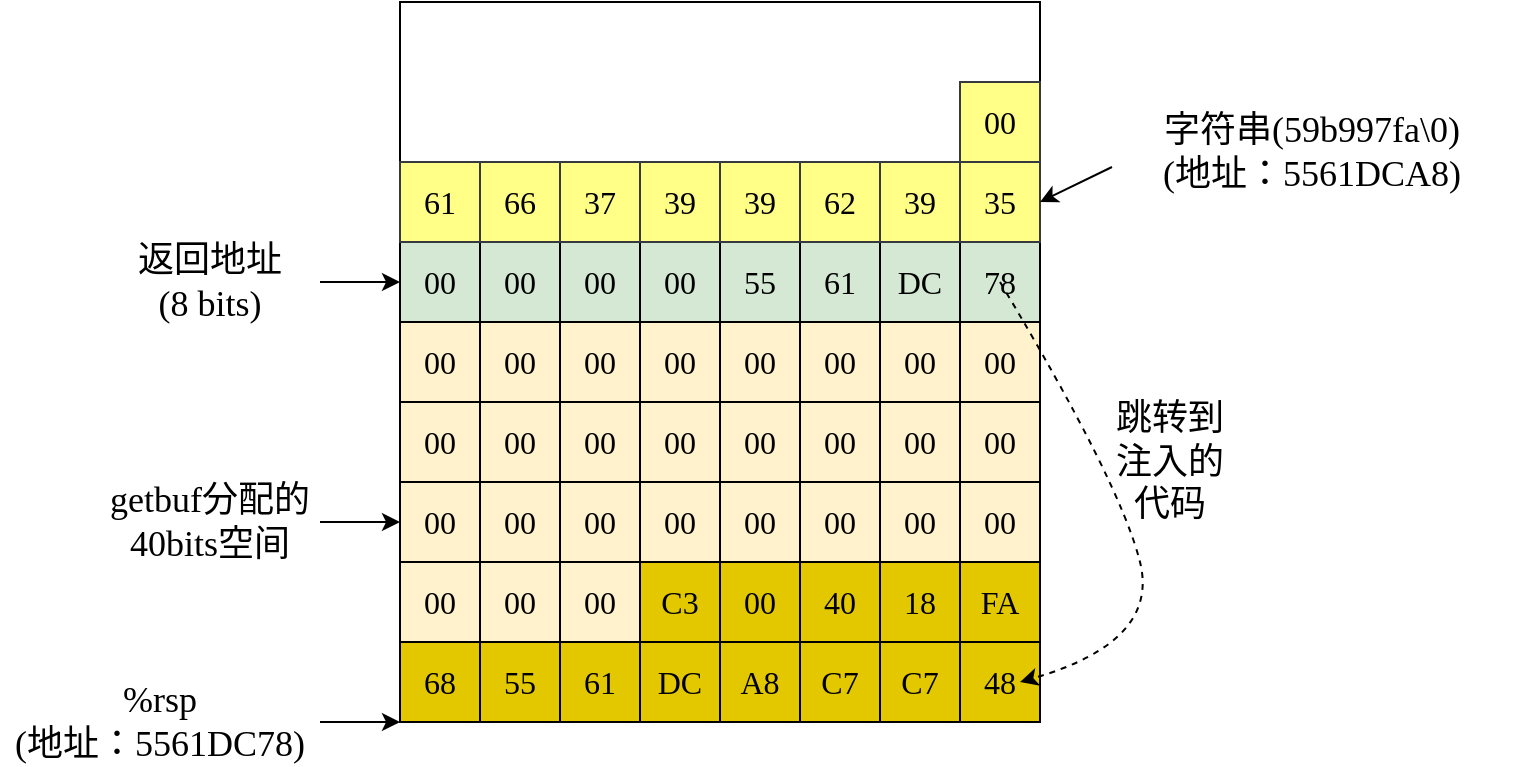 <mxfile>
    <diagram id="Xdzq0T5rtHVKRT2HmKXS" name="第 1 页">
        <mxGraphModel dx="906" dy="659" grid="1" gridSize="10" guides="1" tooltips="1" connect="1" arrows="1" fold="1" page="1" pageScale="1" pageWidth="827" pageHeight="1169" math="0" shadow="0">
            <root>
                <mxCell id="0"/>
                <mxCell id="1" parent="0"/>
                <mxCell id="2" value="" style="rounded=0;whiteSpace=wrap;html=1;fontFamily=JetBrains Mono;" parent="1" vertex="1">
                    <mxGeometry x="254" y="130" width="320" height="120" as="geometry"/>
                </mxCell>
                <mxCell id="3" value="&lt;div style=&quot;color: rgb(59, 59, 59); background-color: rgb(255, 255, 255); font-size: 16px; line-height: 22px;&quot;&gt;&lt;br&gt;&lt;/div&gt;" style="rounded=0;whiteSpace=wrap;html=1;fontFamily=JetBrains Mono;" parent="1" vertex="1">
                    <mxGeometry x="254" y="250" width="320" height="40" as="geometry"/>
                </mxCell>
                <mxCell id="4" value="" style="rounded=0;whiteSpace=wrap;html=1;fontSize=16;fontFamily=JetBrains Mono;" parent="1" vertex="1">
                    <mxGeometry x="254" y="290" width="320" height="200" as="geometry"/>
                </mxCell>
                <mxCell id="6" value="" style="edgeStyle=none;html=1;fontSize=18;fontFamily=JetBrains Mono;" parent="1" source="5" target="4" edge="1">
                    <mxGeometry relative="1" as="geometry"/>
                </mxCell>
                <mxCell id="5" value="&lt;font&gt;getbuf&lt;/font&gt;&lt;font face=&quot;思源黑体&quot;&gt;分配的40bits空间&lt;/font&gt;" style="text;html=1;strokeColor=none;fillColor=none;align=center;verticalAlign=middle;whiteSpace=wrap;rounded=0;fontSize=18;fontFamily=JetBrains Mono;" parent="1" vertex="1">
                    <mxGeometry x="104" y="375" width="110" height="30" as="geometry"/>
                </mxCell>
                <mxCell id="13" style="edgeStyle=none;html=1;exitX=1;exitY=0.5;exitDx=0;exitDy=0;entryX=0;entryY=0.5;entryDx=0;entryDy=0;fontSize=18;fontFamily=JetBrains Mono;" parent="1" source="10" target="3" edge="1">
                    <mxGeometry relative="1" as="geometry"/>
                </mxCell>
                <mxCell id="10" value="&lt;font face=&quot;思源黑体&quot;&gt;返回地址&lt;/font&gt;&lt;br&gt;&lt;font face=&quot;思源黑体&quot;&gt;(8 bits)&lt;/font&gt;" style="text;html=1;strokeColor=none;fillColor=none;align=center;verticalAlign=middle;whiteSpace=wrap;rounded=0;fontSize=18;fontFamily=JetBrains Mono;" parent="1" vertex="1">
                    <mxGeometry x="104" y="255" width="110" height="30" as="geometry"/>
                </mxCell>
                <mxCell id="16" style="edgeStyle=none;html=1;exitX=1;exitY=0.5;exitDx=0;exitDy=0;entryX=0;entryY=1;entryDx=0;entryDy=0;fontSize=18;fontFamily=JetBrains Mono;" parent="1" source="15" target="4" edge="1">
                    <mxGeometry relative="1" as="geometry"/>
                </mxCell>
                <mxCell id="15" value="&lt;font&gt;%rsp&lt;br&gt;&lt;font face=&quot;思源黑体&quot;&gt;(地址：5561DC78)&lt;/font&gt;&lt;/font&gt;" style="text;html=1;strokeColor=none;fillColor=none;align=center;verticalAlign=middle;whiteSpace=wrap;rounded=0;fontSize=18;fontFamily=JetBrains Mono;" parent="1" vertex="1">
                    <mxGeometry x="54" y="470" width="160" height="40" as="geometry"/>
                </mxCell>
                <mxCell id="17" value="&lt;span style=&quot;color: rgb(59, 59, 59); font-size: 16px; background-color: rgb(255, 255, 255);&quot;&gt;00&lt;/span&gt;" style="rounded=0;whiteSpace=wrap;html=1;fontSize=18;fontFamily=JetBrains Mono;" parent="1" vertex="1">
                    <mxGeometry x="254" y="250" width="40" height="40" as="geometry"/>
                </mxCell>
                <mxCell id="18" value="&lt;span style=&quot;color: rgb(59, 59, 59); font-size: 16px; background-color: rgb(255, 255, 255);&quot;&gt;00&lt;/span&gt;" style="rounded=0;whiteSpace=wrap;html=1;fontSize=18;fontFamily=JetBrains Mono;" parent="1" vertex="1">
                    <mxGeometry x="294" y="250" width="40" height="40" as="geometry"/>
                </mxCell>
                <mxCell id="19" value="&lt;span style=&quot;font-size: 16px;&quot;&gt;00&lt;/span&gt;" style="rounded=0;whiteSpace=wrap;html=1;fontSize=18;fillColor=#d5e8d4;strokeColor=#000000;fontColor=default;labelBackgroundColor=none;labelBorderColor=none;fontFamily=JetBrains Mono;" parent="1" vertex="1">
                    <mxGeometry x="334" y="250" width="40" height="40" as="geometry"/>
                </mxCell>
                <mxCell id="20" value="&lt;span style=&quot;font-size: 16px;&quot;&gt;00&lt;/span&gt;" style="rounded=0;whiteSpace=wrap;html=1;fontSize=18;fillColor=#d5e8d4;strokeColor=#000000;fontColor=default;labelBackgroundColor=none;labelBorderColor=none;fontFamily=JetBrains Mono;" parent="1" vertex="1">
                    <mxGeometry x="374" y="250" width="40" height="40" as="geometry"/>
                </mxCell>
                <mxCell id="21" value="&lt;font&gt;&lt;span style=&quot;font-size: 16px;&quot;&gt;55&lt;/span&gt;&lt;/font&gt;" style="rounded=0;whiteSpace=wrap;html=1;fontSize=18;fillColor=#d5e8d4;strokeColor=#000000;labelBackgroundColor=none;labelBorderColor=none;fontFamily=JetBrains Mono;" parent="1" vertex="1">
                    <mxGeometry x="414" y="250" width="40" height="40" as="geometry"/>
                </mxCell>
                <mxCell id="22" value="&lt;font&gt;&lt;span style=&quot;font-size: 16px;&quot;&gt;61&lt;/span&gt;&lt;/font&gt;" style="rounded=0;whiteSpace=wrap;html=1;fontSize=18;fillColor=#d5e8d4;strokeColor=#000000;labelBackgroundColor=none;labelBorderColor=none;fontFamily=JetBrains Mono;" parent="1" vertex="1">
                    <mxGeometry x="454" y="250" width="40" height="40" as="geometry"/>
                </mxCell>
                <mxCell id="23" value="&lt;font&gt;&lt;span style=&quot;font-size: 16px;&quot;&gt;DC&lt;/span&gt;&lt;/font&gt;" style="rounded=0;whiteSpace=wrap;html=1;fontSize=18;fillColor=#d5e8d4;strokeColor=#000000;labelBackgroundColor=none;labelBorderColor=none;fontFamily=JetBrains Mono;" parent="1" vertex="1">
                    <mxGeometry x="494" y="250" width="40" height="40" as="geometry"/>
                </mxCell>
                <mxCell id="24" value="&lt;span style=&quot;font-size: 16px;&quot;&gt;78&lt;/span&gt;" style="rounded=0;whiteSpace=wrap;html=1;fontSize=18;fillColor=#d5e8d4;strokeColor=#000000;labelBackgroundColor=none;labelBorderColor=none;fontFamily=JetBrains Mono;" parent="1" vertex="1">
                    <mxGeometry x="534" y="250" width="40" height="40" as="geometry"/>
                </mxCell>
                <mxCell id="25" value="&lt;span style=&quot;font-size: 16px;&quot;&gt;00&lt;/span&gt;" style="rounded=0;whiteSpace=wrap;html=1;fontSize=18;fillColor=#d5e8d4;strokeColor=#000000;fontColor=default;labelBackgroundColor=none;labelBorderColor=none;fontFamily=JetBrains Mono;" parent="1" vertex="1">
                    <mxGeometry x="254" y="250" width="40" height="40" as="geometry"/>
                </mxCell>
                <mxCell id="26" value="&lt;span style=&quot;font-size: 16px;&quot;&gt;00&lt;/span&gt;" style="rounded=0;whiteSpace=wrap;html=1;fontSize=18;fillColor=#d5e8d4;strokeColor=#000000;fontColor=default;labelBackgroundColor=none;labelBorderColor=none;fontFamily=JetBrains Mono;" parent="1" vertex="1">
                    <mxGeometry x="294" y="250" width="40" height="40" as="geometry"/>
                </mxCell>
                <mxCell id="27" value="&lt;span style=&quot;font-size: 16px;&quot;&gt;48&lt;/span&gt;" style="rounded=0;whiteSpace=wrap;html=1;fontSize=18;labelBackgroundColor=none;labelBorderColor=none;fillColor=#e3c800;strokeColor=#000000;fontColor=#000000;fontFamily=JetBrains Mono;" parent="1" vertex="1">
                    <mxGeometry x="534" y="450" width="40" height="40" as="geometry"/>
                </mxCell>
                <mxCell id="30" value="&lt;span style=&quot;font-size: 16px;&quot;&gt;C7&lt;/span&gt;" style="rounded=0;whiteSpace=wrap;html=1;fontSize=18;labelBackgroundColor=none;labelBorderColor=none;fillColor=#e3c800;strokeColor=#000000;fontColor=#000000;fontFamily=JetBrains Mono;" parent="1" vertex="1">
                    <mxGeometry x="494" y="450" width="40" height="40" as="geometry"/>
                </mxCell>
                <mxCell id="70" value="&lt;span style=&quot;font-size: 16px;&quot;&gt;00&lt;/span&gt;" style="rounded=0;whiteSpace=wrap;html=1;fontSize=18;labelBackgroundColor=none;labelBorderColor=none;fillColor=#fff2cc;strokeColor=#000000;fontFamily=JetBrains Mono;" parent="1" vertex="1">
                    <mxGeometry x="414" y="450" width="40" height="40" as="geometry"/>
                </mxCell>
                <mxCell id="71" value="&lt;span style=&quot;font-size: 16px;&quot;&gt;00&lt;/span&gt;" style="rounded=0;whiteSpace=wrap;html=1;fontSize=18;labelBackgroundColor=none;labelBorderColor=none;fillColor=#fff2cc;strokeColor=#000000;fontFamily=JetBrains Mono;" parent="1" vertex="1">
                    <mxGeometry x="454" y="450" width="40" height="40" as="geometry"/>
                </mxCell>
                <mxCell id="72" value="&lt;span style=&quot;font-size: 16px;&quot;&gt;A8&lt;/span&gt;" style="rounded=0;whiteSpace=wrap;html=1;fontSize=18;labelBackgroundColor=none;labelBorderColor=none;fillColor=#e3c800;strokeColor=#000000;fontColor=#000000;fontFamily=JetBrains Mono;" parent="1" vertex="1">
                    <mxGeometry x="414" y="450" width="40" height="40" as="geometry"/>
                </mxCell>
                <mxCell id="73" value="&lt;span style=&quot;font-size: 16px;&quot;&gt;C7&lt;/span&gt;" style="rounded=0;whiteSpace=wrap;html=1;fontSize=18;labelBackgroundColor=none;labelBorderColor=none;fillColor=#e3c800;strokeColor=#000000;fontColor=#000000;fontFamily=JetBrains Mono;" parent="1" vertex="1">
                    <mxGeometry x="454" y="450" width="40" height="40" as="geometry"/>
                </mxCell>
                <mxCell id="74" value="&lt;span style=&quot;font-size: 16px;&quot;&gt;68&lt;/span&gt;" style="rounded=0;whiteSpace=wrap;html=1;fontSize=18;labelBackgroundColor=none;labelBorderColor=none;fillColor=#e3c800;strokeColor=#000000;fontColor=#000000;fontFamily=JetBrains Mono;" parent="1" vertex="1">
                    <mxGeometry x="254" y="450" width="40" height="40" as="geometry"/>
                </mxCell>
                <mxCell id="75" value="&lt;span style=&quot;font-size: 16px;&quot;&gt;55&lt;/span&gt;" style="rounded=0;whiteSpace=wrap;html=1;fontSize=18;labelBackgroundColor=none;labelBorderColor=none;fillColor=#e3c800;strokeColor=#000000;fontColor=#000000;fontFamily=JetBrains Mono;" parent="1" vertex="1">
                    <mxGeometry x="294" y="450" width="40" height="40" as="geometry"/>
                </mxCell>
                <mxCell id="76" value="&lt;span style=&quot;font-size: 16px;&quot;&gt;61&lt;/span&gt;" style="rounded=0;whiteSpace=wrap;html=1;fontSize=18;labelBackgroundColor=none;labelBorderColor=none;fillColor=#e3c800;strokeColor=#000000;fontColor=#000000;fontFamily=JetBrains Mono;" parent="1" vertex="1">
                    <mxGeometry x="334" y="450" width="40" height="40" as="geometry"/>
                </mxCell>
                <mxCell id="77" value="&lt;span style=&quot;font-size: 16px;&quot;&gt;DC&lt;/span&gt;" style="rounded=0;whiteSpace=wrap;html=1;fontSize=18;labelBackgroundColor=none;labelBorderColor=none;fillColor=#e3c800;strokeColor=#000000;fontColor=#000000;fontFamily=JetBrains Mono;" parent="1" vertex="1">
                    <mxGeometry x="374" y="450" width="40" height="40" as="geometry"/>
                </mxCell>
                <mxCell id="78" value="&lt;span style=&quot;font-size: 16px;&quot;&gt;00&lt;/span&gt;" style="rounded=0;whiteSpace=wrap;html=1;fontSize=18;labelBackgroundColor=none;labelBorderColor=none;fillColor=#fff2cc;strokeColor=#000000;fontFamily=JetBrains Mono;" parent="1" vertex="1">
                    <mxGeometry x="254" y="410" width="40" height="40" as="geometry"/>
                </mxCell>
                <mxCell id="79" value="&lt;span style=&quot;font-size: 16px;&quot;&gt;00&lt;/span&gt;" style="rounded=0;whiteSpace=wrap;html=1;fontSize=18;labelBackgroundColor=none;labelBorderColor=none;fillColor=#fff2cc;strokeColor=#000000;fontFamily=JetBrains Mono;" parent="1" vertex="1">
                    <mxGeometry x="294" y="410" width="40" height="40" as="geometry"/>
                </mxCell>
                <mxCell id="80" value="&lt;span style=&quot;font-size: 16px;&quot;&gt;00&lt;/span&gt;" style="rounded=0;whiteSpace=wrap;html=1;fontSize=18;labelBackgroundColor=none;labelBorderColor=none;fillColor=#fff2cc;strokeColor=#000000;fontFamily=JetBrains Mono;" parent="1" vertex="1">
                    <mxGeometry x="334" y="410" width="40" height="40" as="geometry"/>
                </mxCell>
                <mxCell id="81" value="&lt;span style=&quot;font-size: 16px;&quot;&gt;C3&lt;/span&gt;" style="rounded=0;whiteSpace=wrap;html=1;fontSize=18;labelBackgroundColor=none;labelBorderColor=none;fillColor=#e3c800;strokeColor=#000000;fontColor=#000000;fontFamily=JetBrains Mono;" parent="1" vertex="1">
                    <mxGeometry x="374" y="410" width="40" height="40" as="geometry"/>
                </mxCell>
                <mxCell id="82" value="&lt;span style=&quot;font-size: 16px;&quot;&gt;FA&lt;/span&gt;" style="rounded=0;whiteSpace=wrap;html=1;fontSize=18;labelBackgroundColor=none;labelBorderColor=none;fillColor=#e3c800;strokeColor=#000000;fontColor=#000000;fontFamily=JetBrains Mono;" parent="1" vertex="1">
                    <mxGeometry x="534" y="410" width="40" height="40" as="geometry"/>
                </mxCell>
                <mxCell id="83" value="&lt;span style=&quot;font-size: 16px;&quot;&gt;18&lt;/span&gt;" style="rounded=0;whiteSpace=wrap;html=1;fontSize=18;labelBackgroundColor=none;labelBorderColor=none;fillColor=#e3c800;strokeColor=#000000;fontColor=#000000;fontFamily=JetBrains Mono;" parent="1" vertex="1">
                    <mxGeometry x="494" y="410" width="40" height="40" as="geometry"/>
                </mxCell>
                <mxCell id="84" value="&lt;span style=&quot;font-size: 16px;&quot;&gt;40&lt;/span&gt;" style="rounded=0;whiteSpace=wrap;html=1;fontSize=18;labelBackgroundColor=none;labelBorderColor=none;fillColor=#e3c800;strokeColor=#000000;fontColor=#000000;fontFamily=JetBrains Mono;" parent="1" vertex="1">
                    <mxGeometry x="454" y="410" width="40" height="40" as="geometry"/>
                </mxCell>
                <mxCell id="85" value="&lt;span style=&quot;font-size: 16px;&quot;&gt;00&lt;/span&gt;" style="rounded=0;whiteSpace=wrap;html=1;fontSize=18;labelBackgroundColor=none;labelBorderColor=none;fillColor=#e3c800;strokeColor=#000000;fontColor=#000000;fontFamily=JetBrains Mono;" parent="1" vertex="1">
                    <mxGeometry x="414" y="410" width="40" height="40" as="geometry"/>
                </mxCell>
                <mxCell id="86" value="&lt;span style=&quot;font-size: 16px;&quot;&gt;00&lt;/span&gt;" style="rounded=0;whiteSpace=wrap;html=1;fontSize=18;labelBackgroundColor=none;labelBorderColor=none;fillColor=#fff2cc;strokeColor=#000000;fontFamily=JetBrains Mono;" parent="1" vertex="1">
                    <mxGeometry x="254" y="370" width="40" height="40" as="geometry"/>
                </mxCell>
                <mxCell id="87" value="&lt;span style=&quot;font-size: 16px;&quot;&gt;00&lt;/span&gt;" style="rounded=0;whiteSpace=wrap;html=1;fontSize=18;labelBackgroundColor=none;labelBorderColor=none;fillColor=#fff2cc;strokeColor=#000000;fontFamily=JetBrains Mono;" parent="1" vertex="1">
                    <mxGeometry x="294" y="370" width="40" height="40" as="geometry"/>
                </mxCell>
                <mxCell id="88" value="&lt;span style=&quot;font-size: 16px;&quot;&gt;00&lt;/span&gt;" style="rounded=0;whiteSpace=wrap;html=1;fontSize=18;labelBackgroundColor=none;labelBorderColor=none;fillColor=#fff2cc;strokeColor=#000000;fontFamily=JetBrains Mono;" parent="1" vertex="1">
                    <mxGeometry x="334" y="370" width="40" height="40" as="geometry"/>
                </mxCell>
                <mxCell id="89" value="&lt;span style=&quot;font-size: 16px;&quot;&gt;00&lt;/span&gt;" style="rounded=0;whiteSpace=wrap;html=1;fontSize=18;labelBackgroundColor=none;labelBorderColor=none;fillColor=#fff2cc;strokeColor=#000000;fontFamily=JetBrains Mono;" parent="1" vertex="1">
                    <mxGeometry x="374" y="370" width="40" height="40" as="geometry"/>
                </mxCell>
                <mxCell id="90" value="&lt;span style=&quot;font-size: 16px;&quot;&gt;00&lt;/span&gt;" style="rounded=0;whiteSpace=wrap;html=1;fontSize=18;labelBackgroundColor=none;labelBorderColor=none;fillColor=#fff2cc;strokeColor=#000000;fontFamily=JetBrains Mono;" parent="1" vertex="1">
                    <mxGeometry x="534" y="370" width="40" height="40" as="geometry"/>
                </mxCell>
                <mxCell id="91" value="&lt;span style=&quot;font-size: 16px;&quot;&gt;00&lt;/span&gt;" style="rounded=0;whiteSpace=wrap;html=1;fontSize=18;labelBackgroundColor=none;labelBorderColor=none;fillColor=#fff2cc;strokeColor=#000000;fontFamily=JetBrains Mono;" parent="1" vertex="1">
                    <mxGeometry x="494" y="370" width="40" height="40" as="geometry"/>
                </mxCell>
                <mxCell id="92" value="&lt;span style=&quot;font-size: 16px;&quot;&gt;00&lt;/span&gt;" style="rounded=0;whiteSpace=wrap;html=1;fontSize=18;labelBackgroundColor=none;labelBorderColor=none;fillColor=#fff2cc;strokeColor=#000000;fontFamily=JetBrains Mono;" parent="1" vertex="1">
                    <mxGeometry x="454" y="370" width="40" height="40" as="geometry"/>
                </mxCell>
                <mxCell id="93" value="&lt;span style=&quot;font-size: 16px;&quot;&gt;00&lt;/span&gt;" style="rounded=0;whiteSpace=wrap;html=1;fontSize=18;labelBackgroundColor=none;labelBorderColor=none;fillColor=#fff2cc;strokeColor=#000000;fontFamily=JetBrains Mono;" parent="1" vertex="1">
                    <mxGeometry x="414" y="370" width="40" height="40" as="geometry"/>
                </mxCell>
                <mxCell id="94" value="&lt;span style=&quot;font-size: 16px;&quot;&gt;00&lt;/span&gt;" style="rounded=0;whiteSpace=wrap;html=1;fontSize=18;labelBackgroundColor=none;labelBorderColor=none;fillColor=#fff2cc;strokeColor=#000000;fontFamily=JetBrains Mono;" parent="1" vertex="1">
                    <mxGeometry x="254" y="330" width="40" height="40" as="geometry"/>
                </mxCell>
                <mxCell id="95" value="&lt;span style=&quot;font-size: 16px;&quot;&gt;00&lt;/span&gt;" style="rounded=0;whiteSpace=wrap;html=1;fontSize=18;labelBackgroundColor=none;labelBorderColor=none;fillColor=#fff2cc;strokeColor=#000000;fontFamily=JetBrains Mono;" parent="1" vertex="1">
                    <mxGeometry x="294" y="330" width="40" height="40" as="geometry"/>
                </mxCell>
                <mxCell id="96" value="&lt;span style=&quot;font-size: 16px;&quot;&gt;00&lt;/span&gt;" style="rounded=0;whiteSpace=wrap;html=1;fontSize=18;labelBackgroundColor=none;labelBorderColor=none;fillColor=#fff2cc;strokeColor=#000000;fontFamily=JetBrains Mono;" parent="1" vertex="1">
                    <mxGeometry x="334" y="330" width="40" height="40" as="geometry"/>
                </mxCell>
                <mxCell id="97" value="&lt;span style=&quot;font-size: 16px;&quot;&gt;00&lt;/span&gt;" style="rounded=0;whiteSpace=wrap;html=1;fontSize=18;labelBackgroundColor=none;labelBorderColor=none;fillColor=#fff2cc;strokeColor=#000000;fontFamily=JetBrains Mono;" parent="1" vertex="1">
                    <mxGeometry x="374" y="330" width="40" height="40" as="geometry"/>
                </mxCell>
                <mxCell id="98" value="&lt;span style=&quot;font-size: 16px;&quot;&gt;00&lt;/span&gt;" style="rounded=0;whiteSpace=wrap;html=1;fontSize=18;labelBackgroundColor=none;labelBorderColor=none;fillColor=#fff2cc;strokeColor=#000000;fontFamily=JetBrains Mono;" parent="1" vertex="1">
                    <mxGeometry x="534" y="330" width="40" height="40" as="geometry"/>
                </mxCell>
                <mxCell id="99" value="&lt;span style=&quot;font-size: 16px;&quot;&gt;00&lt;/span&gt;" style="rounded=0;whiteSpace=wrap;html=1;fontSize=18;labelBackgroundColor=none;labelBorderColor=none;fillColor=#fff2cc;strokeColor=#000000;fontFamily=JetBrains Mono;" parent="1" vertex="1">
                    <mxGeometry x="494" y="330" width="40" height="40" as="geometry"/>
                </mxCell>
                <mxCell id="100" value="&lt;span style=&quot;font-size: 16px;&quot;&gt;00&lt;/span&gt;" style="rounded=0;whiteSpace=wrap;html=1;fontSize=18;labelBackgroundColor=none;labelBorderColor=none;fillColor=#fff2cc;strokeColor=#000000;fontFamily=JetBrains Mono;" parent="1" vertex="1">
                    <mxGeometry x="454" y="330" width="40" height="40" as="geometry"/>
                </mxCell>
                <mxCell id="101" value="&lt;span style=&quot;font-size: 16px;&quot;&gt;00&lt;/span&gt;" style="rounded=0;whiteSpace=wrap;html=1;fontSize=18;labelBackgroundColor=none;labelBorderColor=none;fillColor=#fff2cc;strokeColor=#000000;fontFamily=JetBrains Mono;" parent="1" vertex="1">
                    <mxGeometry x="414" y="330" width="40" height="40" as="geometry"/>
                </mxCell>
                <mxCell id="102" value="&lt;span style=&quot;font-size: 16px;&quot;&gt;00&lt;/span&gt;" style="rounded=0;whiteSpace=wrap;html=1;fontSize=18;labelBackgroundColor=none;labelBorderColor=none;fillColor=#fff2cc;strokeColor=#000000;fontFamily=JetBrains Mono;" parent="1" vertex="1">
                    <mxGeometry x="254" y="290" width="40" height="40" as="geometry"/>
                </mxCell>
                <mxCell id="103" value="&lt;span style=&quot;font-size: 16px;&quot;&gt;00&lt;/span&gt;" style="rounded=0;whiteSpace=wrap;html=1;fontSize=18;labelBackgroundColor=none;labelBorderColor=none;fillColor=#fff2cc;strokeColor=#000000;fontFamily=JetBrains Mono;" parent="1" vertex="1">
                    <mxGeometry x="294" y="290" width="40" height="40" as="geometry"/>
                </mxCell>
                <mxCell id="104" value="&lt;span style=&quot;font-size: 16px;&quot;&gt;00&lt;/span&gt;" style="rounded=0;whiteSpace=wrap;html=1;fontSize=18;labelBackgroundColor=none;labelBorderColor=none;fillColor=#fff2cc;strokeColor=#000000;fontFamily=JetBrains Mono;" parent="1" vertex="1">
                    <mxGeometry x="334" y="290" width="40" height="40" as="geometry"/>
                </mxCell>
                <mxCell id="105" value="&lt;span style=&quot;font-size: 16px;&quot;&gt;00&lt;/span&gt;" style="rounded=0;whiteSpace=wrap;html=1;fontSize=18;labelBackgroundColor=none;labelBorderColor=none;fillColor=#fff2cc;strokeColor=#000000;fontFamily=JetBrains Mono;" parent="1" vertex="1">
                    <mxGeometry x="374" y="290" width="40" height="40" as="geometry"/>
                </mxCell>
                <mxCell id="106" value="&lt;span style=&quot;font-size: 16px;&quot;&gt;00&lt;/span&gt;" style="rounded=0;whiteSpace=wrap;html=1;fontSize=18;labelBackgroundColor=none;labelBorderColor=none;fillColor=#fff2cc;strokeColor=#000000;fontFamily=JetBrains Mono;" parent="1" vertex="1">
                    <mxGeometry x="534" y="290" width="40" height="40" as="geometry"/>
                </mxCell>
                <mxCell id="107" value="&lt;span style=&quot;font-size: 16px;&quot;&gt;00&lt;/span&gt;" style="rounded=0;whiteSpace=wrap;html=1;fontSize=18;labelBackgroundColor=none;labelBorderColor=none;fillColor=#fff2cc;strokeColor=#000000;fontFamily=JetBrains Mono;" parent="1" vertex="1">
                    <mxGeometry x="494" y="290" width="40" height="40" as="geometry"/>
                </mxCell>
                <mxCell id="108" value="&lt;span style=&quot;font-size: 16px;&quot;&gt;00&lt;/span&gt;" style="rounded=0;whiteSpace=wrap;html=1;fontSize=18;labelBackgroundColor=none;labelBorderColor=none;fillColor=#fff2cc;strokeColor=#000000;fontFamily=JetBrains Mono;" parent="1" vertex="1">
                    <mxGeometry x="454" y="290" width="40" height="40" as="geometry"/>
                </mxCell>
                <mxCell id="109" value="&lt;span style=&quot;font-size: 16px;&quot;&gt;00&lt;/span&gt;" style="rounded=0;whiteSpace=wrap;html=1;fontSize=18;labelBackgroundColor=none;labelBorderColor=none;fillColor=#fff2cc;strokeColor=#000000;fontFamily=JetBrains Mono;" parent="1" vertex="1">
                    <mxGeometry x="414" y="290" width="40" height="40" as="geometry"/>
                </mxCell>
                <mxCell id="110" value="" style="curved=1;endArrow=classic;html=1;exitX=0.5;exitY=0.5;exitDx=0;exitDy=0;exitPerimeter=0;dashed=1;entryX=0.75;entryY=0.5;entryDx=0;entryDy=0;entryPerimeter=0;fontFamily=JetBrains Mono;" parent="1" source="24" target="27" edge="1">
                    <mxGeometry width="50" height="50" relative="1" as="geometry">
                        <mxPoint x="354" y="360" as="sourcePoint"/>
                        <mxPoint x="594" y="470" as="targetPoint"/>
                        <Array as="points">
                            <mxPoint x="614" y="370"/>
                            <mxPoint x="634" y="450"/>
                        </Array>
                    </mxGeometry>
                </mxCell>
                <mxCell id="111" value="&lt;font face=&quot;思源黑体&quot;&gt;跳转到注入的代码&lt;/font&gt;" style="text;html=1;strokeColor=none;fillColor=none;align=center;verticalAlign=middle;whiteSpace=wrap;rounded=0;fontSize=18;fontFamily=JetBrains Mono;" parent="1" vertex="1">
                    <mxGeometry x="604" y="345" width="70" height="30" as="geometry"/>
                </mxCell>
                <mxCell id="112" value="&lt;font&gt;&lt;span style=&quot;font-size: 16px;&quot;&gt;35&lt;/span&gt;&lt;/font&gt;" style="rounded=0;whiteSpace=wrap;html=1;fontSize=18;fillColor=#ffff88;strokeColor=#36393d;labelBackgroundColor=none;labelBorderColor=none;fontFamily=JetBrains Mono;" parent="1" vertex="1">
                    <mxGeometry x="534" y="210" width="40" height="40" as="geometry"/>
                </mxCell>
                <mxCell id="113" value="&lt;font&gt;&lt;span style=&quot;font-size: 16px;&quot;&gt;39&lt;/span&gt;&lt;/font&gt;" style="rounded=0;whiteSpace=wrap;html=1;fontSize=18;fillColor=#ffff88;strokeColor=#36393d;labelBackgroundColor=none;labelBorderColor=none;fontFamily=JetBrains Mono;" parent="1" vertex="1">
                    <mxGeometry x="494" y="210" width="40" height="40" as="geometry"/>
                </mxCell>
                <mxCell id="114" value="&lt;font&gt;&lt;span style=&quot;font-size: 16px;&quot;&gt;62&lt;/span&gt;&lt;/font&gt;" style="rounded=0;whiteSpace=wrap;html=1;fontSize=18;fillColor=#ffff88;strokeColor=#36393d;labelBackgroundColor=none;labelBorderColor=none;fontFamily=JetBrains Mono;" parent="1" vertex="1">
                    <mxGeometry x="454" y="210" width="40" height="40" as="geometry"/>
                </mxCell>
                <mxCell id="115" value="&lt;font&gt;&lt;span style=&quot;font-size: 16px;&quot;&gt;39&lt;/span&gt;&lt;/font&gt;" style="rounded=0;whiteSpace=wrap;html=1;fontSize=18;fillColor=#ffff88;strokeColor=#36393d;labelBackgroundColor=none;labelBorderColor=none;fontFamily=JetBrains Mono;" parent="1" vertex="1">
                    <mxGeometry x="414" y="210" width="40" height="40" as="geometry"/>
                </mxCell>
                <mxCell id="116" value="&lt;font&gt;&lt;span style=&quot;font-size: 16px;&quot;&gt;39&lt;/span&gt;&lt;/font&gt;" style="rounded=0;whiteSpace=wrap;html=1;fontSize=18;fillColor=#ffff88;strokeColor=#36393d;labelBackgroundColor=none;labelBorderColor=none;fontFamily=JetBrains Mono;" parent="1" vertex="1">
                    <mxGeometry x="374" y="210" width="40" height="40" as="geometry"/>
                </mxCell>
                <mxCell id="117" value="&lt;font&gt;&lt;span style=&quot;font-size: 16px;&quot;&gt;37&lt;/span&gt;&lt;/font&gt;" style="rounded=0;whiteSpace=wrap;html=1;fontSize=18;fillColor=#ffff88;strokeColor=#36393d;labelBackgroundColor=none;labelBorderColor=none;fontFamily=JetBrains Mono;" parent="1" vertex="1">
                    <mxGeometry x="334" y="210" width="40" height="40" as="geometry"/>
                </mxCell>
                <mxCell id="118" value="&lt;font&gt;&lt;span style=&quot;font-size: 16px;&quot;&gt;66&lt;/span&gt;&lt;/font&gt;" style="rounded=0;whiteSpace=wrap;html=1;fontSize=18;fillColor=#ffff88;strokeColor=#36393d;labelBackgroundColor=none;labelBorderColor=none;fontFamily=JetBrains Mono;" parent="1" vertex="1">
                    <mxGeometry x="294" y="210" width="40" height="40" as="geometry"/>
                </mxCell>
                <mxCell id="120" value="&lt;font&gt;&lt;span style=&quot;font-size: 16px;&quot;&gt;61&lt;/span&gt;&lt;/font&gt;" style="rounded=0;whiteSpace=wrap;html=1;fontSize=18;fillColor=#ffff88;strokeColor=#36393d;labelBackgroundColor=none;labelBorderColor=none;fontFamily=JetBrains Mono;" parent="1" vertex="1">
                    <mxGeometry x="254" y="210" width="40" height="40" as="geometry"/>
                </mxCell>
                <mxCell id="121" value="&lt;font&gt;&lt;span style=&quot;font-size: 16px;&quot;&gt;00&lt;/span&gt;&lt;/font&gt;" style="rounded=0;whiteSpace=wrap;html=1;fontSize=18;fillColor=#ffff88;strokeColor=#36393d;labelBackgroundColor=none;labelBorderColor=none;fontFamily=JetBrains Mono;" parent="1" vertex="1">
                    <mxGeometry x="534" y="170" width="40" height="40" as="geometry"/>
                </mxCell>
                <mxCell id="123" style="edgeStyle=none;html=1;exitX=0;exitY=0.75;exitDx=0;exitDy=0;entryX=1;entryY=0.5;entryDx=0;entryDy=0;fontFamily=JetBrains Mono;" parent="1" source="122" target="112" edge="1">
                    <mxGeometry relative="1" as="geometry"/>
                </mxCell>
                <mxCell id="122" value="&lt;font face=&quot;思源黑体&quot;&gt;字符串&lt;/font&gt;(59b997fa\0)&lt;br&gt;&lt;font face=&quot;思源黑体&quot;&gt;(地址：5561DCA8)&lt;/font&gt;" style="text;html=1;strokeColor=none;fillColor=none;align=center;verticalAlign=middle;whiteSpace=wrap;rounded=0;fontSize=18;fontFamily=JetBrains Mono;" parent="1" vertex="1">
                    <mxGeometry x="610" y="190" width="200" height="30" as="geometry"/>
                </mxCell>
            </root>
        </mxGraphModel>
    </diagram>
</mxfile>